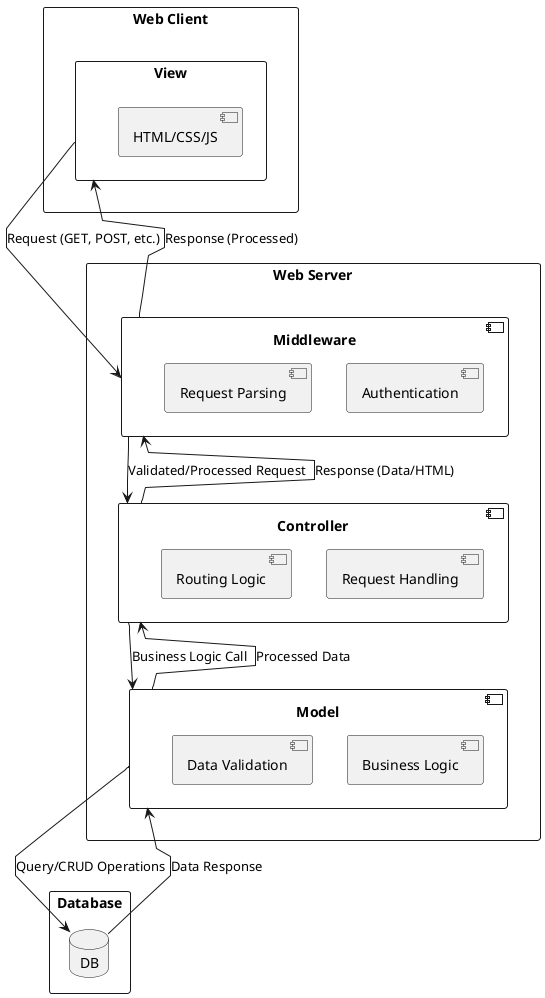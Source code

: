 @startuml
skinparam packageStyle rectangle
skinparam linetype polyline

package "Web Client" {
    rectangle View as V {
        component "HTML/CSS/JS" as HTML
    }
}

package "Web Server" {
    component Middleware as MW {
        [Authentication]
        [Request Parsing]
    }

    component Controller as C {
        [Request Handling]
        [Routing Logic]
    }

    component Model as M {
        [Business Logic]
        [Data Validation]
    }
}

package "Database" {
    database "DB" as DB
}

V -down-> MW : "Request (GET, POST, etc.)"
MW -down-> C : "Validated/Processed Request"
C --> M : "Business Logic Call"
M --> DB : "Query/CRUD Operations"
DB --> M : "Data Response"
M --> C : "Processed Data"
C -up-> MW : "Response (Data/HTML)"
MW -up-> V : "Response (Processed)"
@enduml
